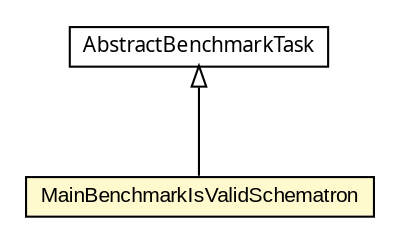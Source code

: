 #!/usr/local/bin/dot
#
# Class diagram 
# Generated by UMLGraph version 5.1 (http://www.umlgraph.org/)
#

digraph G {
	edge [fontname="arial",fontsize=10,labelfontname="arial",labelfontsize=10];
	node [fontname="arial",fontsize=10,shape=plaintext];
	nodesep=0.25;
	ranksep=0.5;
	// com.helger.schematron.benchmark.MainBenchmarkIsValidSchematron
	c313 [label=<<table title="com.helger.schematron.benchmark.MainBenchmarkIsValidSchematron" border="0" cellborder="1" cellspacing="0" cellpadding="2" port="p" bgcolor="lemonChiffon" href="./MainBenchmarkIsValidSchematron.html">
		<tr><td><table border="0" cellspacing="0" cellpadding="1">
<tr><td align="center" balign="center"> MainBenchmarkIsValidSchematron </td></tr>
		</table></td></tr>
		</table>>, fontname="arial", fontcolor="black", fontsize=10.0];
	// com.helger.schematron.benchmark.AbstractBenchmarkTask
	c314 [label=<<table title="com.helger.schematron.benchmark.AbstractBenchmarkTask" border="0" cellborder="1" cellspacing="0" cellpadding="2" port="p" href="./AbstractBenchmarkTask.html">
		<tr><td><table border="0" cellspacing="0" cellpadding="1">
<tr><td align="center" balign="center"><font face="ariali"> AbstractBenchmarkTask </font></td></tr>
		</table></td></tr>
		</table>>, fontname="arial", fontcolor="black", fontsize=10.0];
	//com.helger.schematron.benchmark.MainBenchmarkIsValidSchematron extends com.helger.schematron.benchmark.AbstractBenchmarkTask
	c314:p -> c313:p [dir=back,arrowtail=empty];
}

